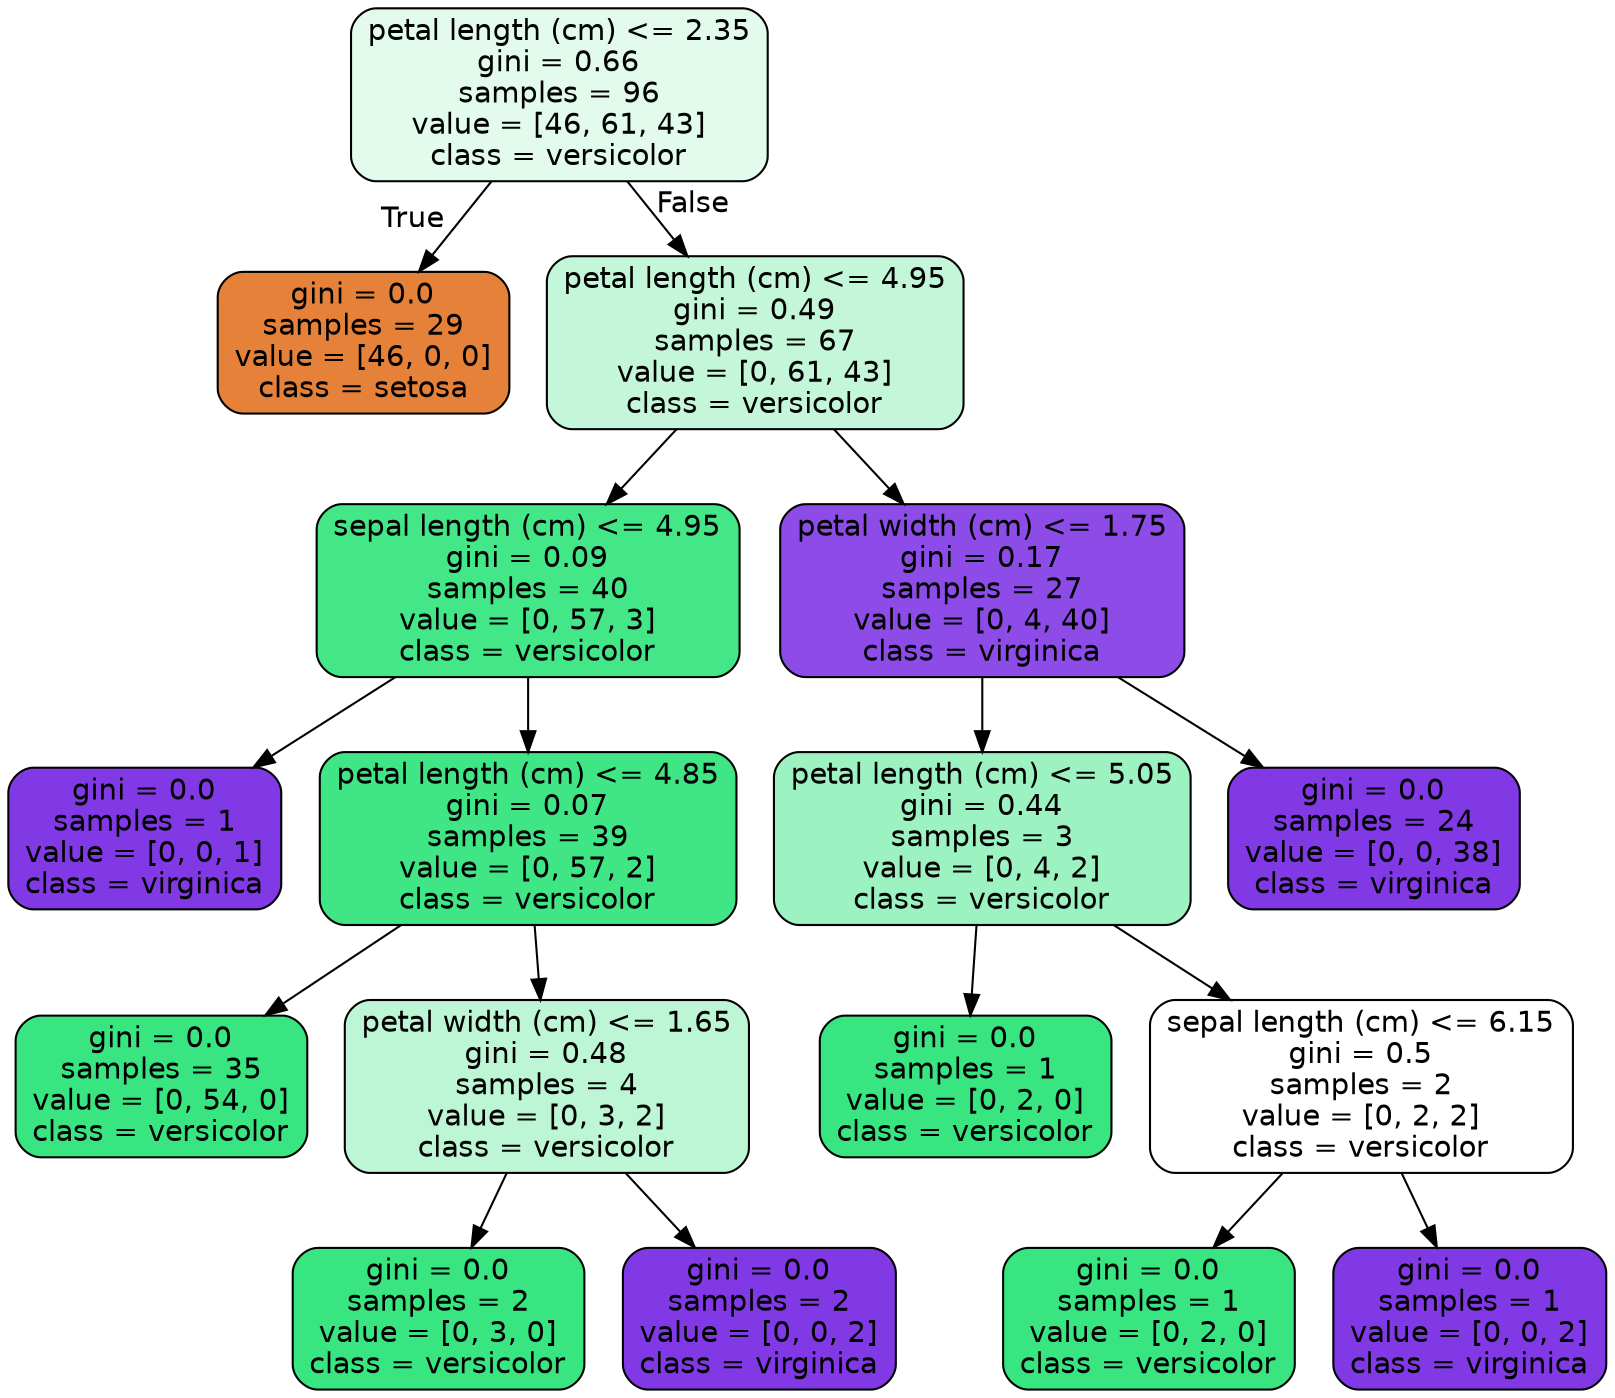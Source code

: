 digraph Tree {
node [shape=box, style="filled, rounded", color="black", fontname=helvetica] ;
edge [fontname=helvetica] ;
0 [label="petal length (cm) <= 2.35\ngini = 0.66\nsamples = 96\nvalue = [46, 61, 43]\nclass = versicolor", fillcolor="#39e58125"] ;
1 [label="gini = 0.0\nsamples = 29\nvalue = [46, 0, 0]\nclass = setosa", fillcolor="#e58139ff"] ;
0 -> 1 [labeldistance=2.5, labelangle=45, headlabel="True"] ;
2 [label="petal length (cm) <= 4.95\ngini = 0.49\nsamples = 67\nvalue = [0, 61, 43]\nclass = versicolor", fillcolor="#39e5814b"] ;
0 -> 2 [labeldistance=2.5, labelangle=-45, headlabel="False"] ;
3 [label="sepal length (cm) <= 4.95\ngini = 0.09\nsamples = 40\nvalue = [0, 57, 3]\nclass = versicolor", fillcolor="#39e581f2"] ;
2 -> 3 ;
4 [label="gini = 0.0\nsamples = 1\nvalue = [0, 0, 1]\nclass = virginica", fillcolor="#8139e5ff"] ;
3 -> 4 ;
5 [label="petal length (cm) <= 4.85\ngini = 0.07\nsamples = 39\nvalue = [0, 57, 2]\nclass = versicolor", fillcolor="#39e581f6"] ;
3 -> 5 ;
6 [label="gini = 0.0\nsamples = 35\nvalue = [0, 54, 0]\nclass = versicolor", fillcolor="#39e581ff"] ;
5 -> 6 ;
7 [label="petal width (cm) <= 1.65\ngini = 0.48\nsamples = 4\nvalue = [0, 3, 2]\nclass = versicolor", fillcolor="#39e58155"] ;
5 -> 7 ;
8 [label="gini = 0.0\nsamples = 2\nvalue = [0, 3, 0]\nclass = versicolor", fillcolor="#39e581ff"] ;
7 -> 8 ;
9 [label="gini = 0.0\nsamples = 2\nvalue = [0, 0, 2]\nclass = virginica", fillcolor="#8139e5ff"] ;
7 -> 9 ;
10 [label="petal width (cm) <= 1.75\ngini = 0.17\nsamples = 27\nvalue = [0, 4, 40]\nclass = virginica", fillcolor="#8139e5e6"] ;
2 -> 10 ;
11 [label="petal length (cm) <= 5.05\ngini = 0.44\nsamples = 3\nvalue = [0, 4, 2]\nclass = versicolor", fillcolor="#39e5817f"] ;
10 -> 11 ;
12 [label="gini = 0.0\nsamples = 1\nvalue = [0, 2, 0]\nclass = versicolor", fillcolor="#39e581ff"] ;
11 -> 12 ;
13 [label="sepal length (cm) <= 6.15\ngini = 0.5\nsamples = 2\nvalue = [0, 2, 2]\nclass = versicolor", fillcolor="#39e58100"] ;
11 -> 13 ;
14 [label="gini = 0.0\nsamples = 1\nvalue = [0, 2, 0]\nclass = versicolor", fillcolor="#39e581ff"] ;
13 -> 14 ;
15 [label="gini = 0.0\nsamples = 1\nvalue = [0, 0, 2]\nclass = virginica", fillcolor="#8139e5ff"] ;
13 -> 15 ;
16 [label="gini = 0.0\nsamples = 24\nvalue = [0, 0, 38]\nclass = virginica", fillcolor="#8139e5ff"] ;
10 -> 16 ;
}